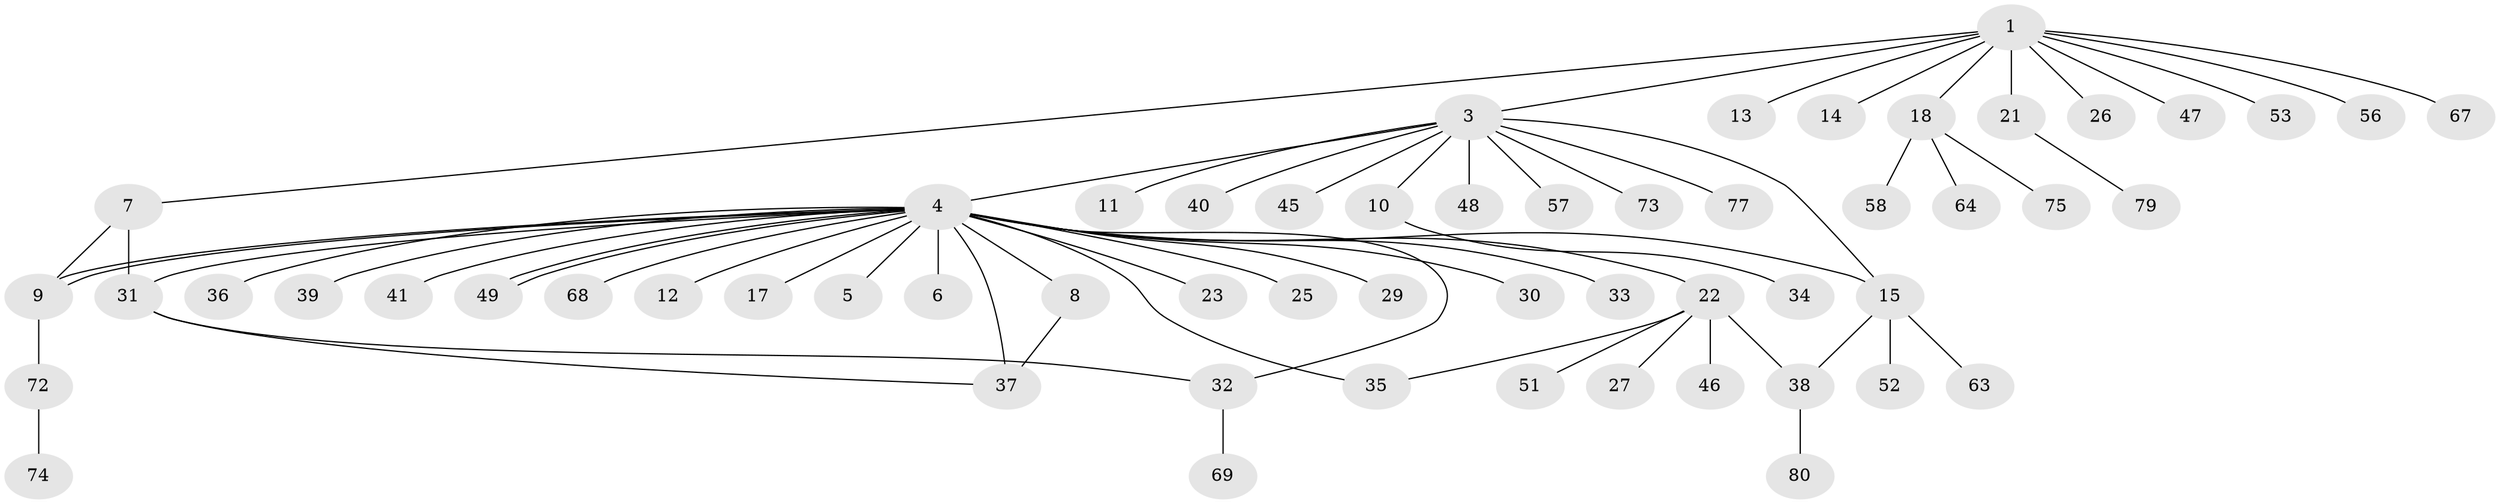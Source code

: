 // original degree distribution, {1: 0.65, 12: 0.025, 26: 0.0125, 2: 0.15, 4: 0.0625, 3: 0.0625, 5: 0.025, 7: 0.0125}
// Generated by graph-tools (version 1.1) at 2025/11/02/27/25 16:11:11]
// undirected, 58 vertices, 67 edges
graph export_dot {
graph [start="1"]
  node [color=gray90,style=filled];
  1 [super="+2"];
  3 [super="+70"];
  4 [super="+24"];
  5 [super="+16"];
  6 [super="+19"];
  7 [super="+55"];
  8 [super="+62"];
  9 [super="+20"];
  10 [super="+60"];
  11;
  12;
  13;
  14;
  15;
  17;
  18 [super="+66"];
  21 [super="+71"];
  22 [super="+44"];
  23;
  25;
  26 [super="+28"];
  27 [super="+54"];
  29;
  30 [super="+61"];
  31 [super="+42"];
  32 [super="+59"];
  33;
  34;
  35;
  36 [super="+50"];
  37;
  38 [super="+43"];
  39;
  40;
  41;
  45;
  46;
  47;
  48 [super="+65"];
  49;
  51;
  52;
  53;
  56;
  57;
  58;
  63;
  64;
  67;
  68;
  69;
  72 [super="+76"];
  73 [super="+78"];
  74;
  75;
  77;
  79;
  80;
  1 -- 3;
  1 -- 67;
  1 -- 7;
  1 -- 13;
  1 -- 14;
  1 -- 47;
  1 -- 18;
  1 -- 21;
  1 -- 53;
  1 -- 56;
  1 -- 26;
  3 -- 4;
  3 -- 10;
  3 -- 11;
  3 -- 15;
  3 -- 40;
  3 -- 45;
  3 -- 48;
  3 -- 57;
  3 -- 73;
  3 -- 77;
  4 -- 5;
  4 -- 6;
  4 -- 8;
  4 -- 9;
  4 -- 9;
  4 -- 12;
  4 -- 15;
  4 -- 17;
  4 -- 22;
  4 -- 23;
  4 -- 25;
  4 -- 29;
  4 -- 30;
  4 -- 31;
  4 -- 32;
  4 -- 33;
  4 -- 35;
  4 -- 36;
  4 -- 37;
  4 -- 39;
  4 -- 41;
  4 -- 49;
  4 -- 49;
  4 -- 68;
  7 -- 9;
  7 -- 31;
  8 -- 37;
  9 -- 72;
  10 -- 34;
  15 -- 38;
  15 -- 52;
  15 -- 63;
  18 -- 58;
  18 -- 64;
  18 -- 75;
  21 -- 79;
  22 -- 27;
  22 -- 35;
  22 -- 38;
  22 -- 46;
  22 -- 51;
  31 -- 32;
  31 -- 37;
  32 -- 69;
  38 -- 80;
  72 -- 74;
}
